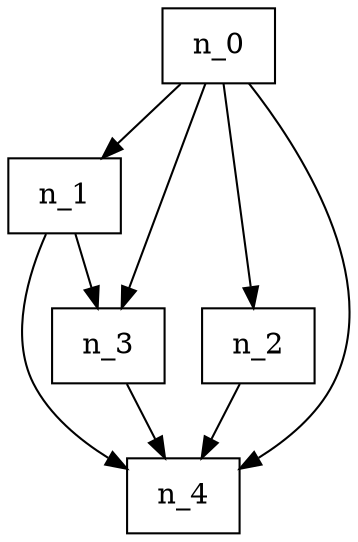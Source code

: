 strict digraph "Task{n=5,e=0.20}" {
	graph [bb="0,0,163.97,252",
		cpathlen=112,
		deadline=186,
		period=232,
		workload=139
	];
	node [distance=0,
		factor=0,
		label="\N",
		marked=0,
		object=0,
		shape=rectangle,
		threads=0,
		visited=0,
		wcet=0,
		wcetone=0
	];
	n_0	 [distance=27,
		factor=0.117816,
		height=0.5,
		pos="101,234",
		texlbl="${d:27, n_0 = \langle o_0, c_1:27, c(1):27, F:0.12 \rangle}$",
		threads=1,
		wcet=27,
		wcetone=27,
		width=0.75];
	n_1	 [distance=58,
		factor=0.185624,
		height=0.5,
		object=2,
		pos="27,162",
		texlbl="${d:58, n_1 = \langle o_2, c_1:31, c(1):31, F:0.19 \rangle}$",
		threads=1,
		wcet=31,
		wcetone=31,
		width=0.75];
	n_0 -> n_1 [key="n_0 -> n_1",
	pos="e,45.667,180.16 82.327,215.83 73.475,207.22 62.751,196.79 53.111,187.4"];
n_2 [distance=54,
	factor=0.117816,
	height=0.5,
	pos="120,90",
	texlbl="${d:54, n_2 = \langle o_0, c_1:27, c(1):27, F:0.12 \rangle}$",
	threads=1,
	wcet=27,
	wcetone=27,
	width=0.75];
n_0 -> n_2 [key="n_0 -> n_2",
pos="e,117.61,108.09 103.41,215.76 106.65,191.2 112.45,147.25 116.26,118.35"];
n_3 [distance=85,
factor=0.117816,
height=0.5,
pos="48,90",
texlbl="${d:85, n_3 = \langle o_0, c_1:27, c(1):27, F:0.12 \rangle}$",
threads=1,
wcet=27,
wcetone=27,
width=0.75];
n_0 -> n_3 [key="n_0 -> n_3",
pos="e,54.658,108.09 94.288,215.76 85.168,190.98 68.785,146.47 58.156,117.59"];
n_4 [distance=112,
factor=0.117816,
height=0.5,
pos="84,18",
texlbl="${d:112, n_4 = \langle o_0, c_1:27, c(1):27, F:0.12 \rangle}$",
threads=1,
wcet=27,
wcetone=27,
width=0.75];
n_0 -> n_4 [key="n_0 -> n_4",
pos="e,111.09,30.344 116.25,215.86 140.04,185.22 180.84,121.68 156,72 148.32,56.638 133.96,44.512 120.07,35.676"];
n_1 -> n_3 [key="n_1 -> n_3",
pos="e,42.629,108.41 32.299,143.83 34.57,136.05 37.275,126.77 39.794,118.13"];
n_1 -> n_4 [key="n_1 -> n_4",
pos="e,56.909,30.344 17.776,143.79 9.5789,124.9 0.52376,94.952 12,72 19.681,56.638 34.04,44.512 47.927,35.676"];
n_2 -> n_4 [key="n_2 -> n_4",
pos="e,93.207,36.413 110.92,71.831 106.94,63.877 102.18,54.369 97.786,45.572"];
n_3 -> n_4 [key="n_3 -> n_4",
pos="e,74.793,36.413 57.084,71.831 61.061,63.877 65.815,54.369 70.214,45.572"];
}
